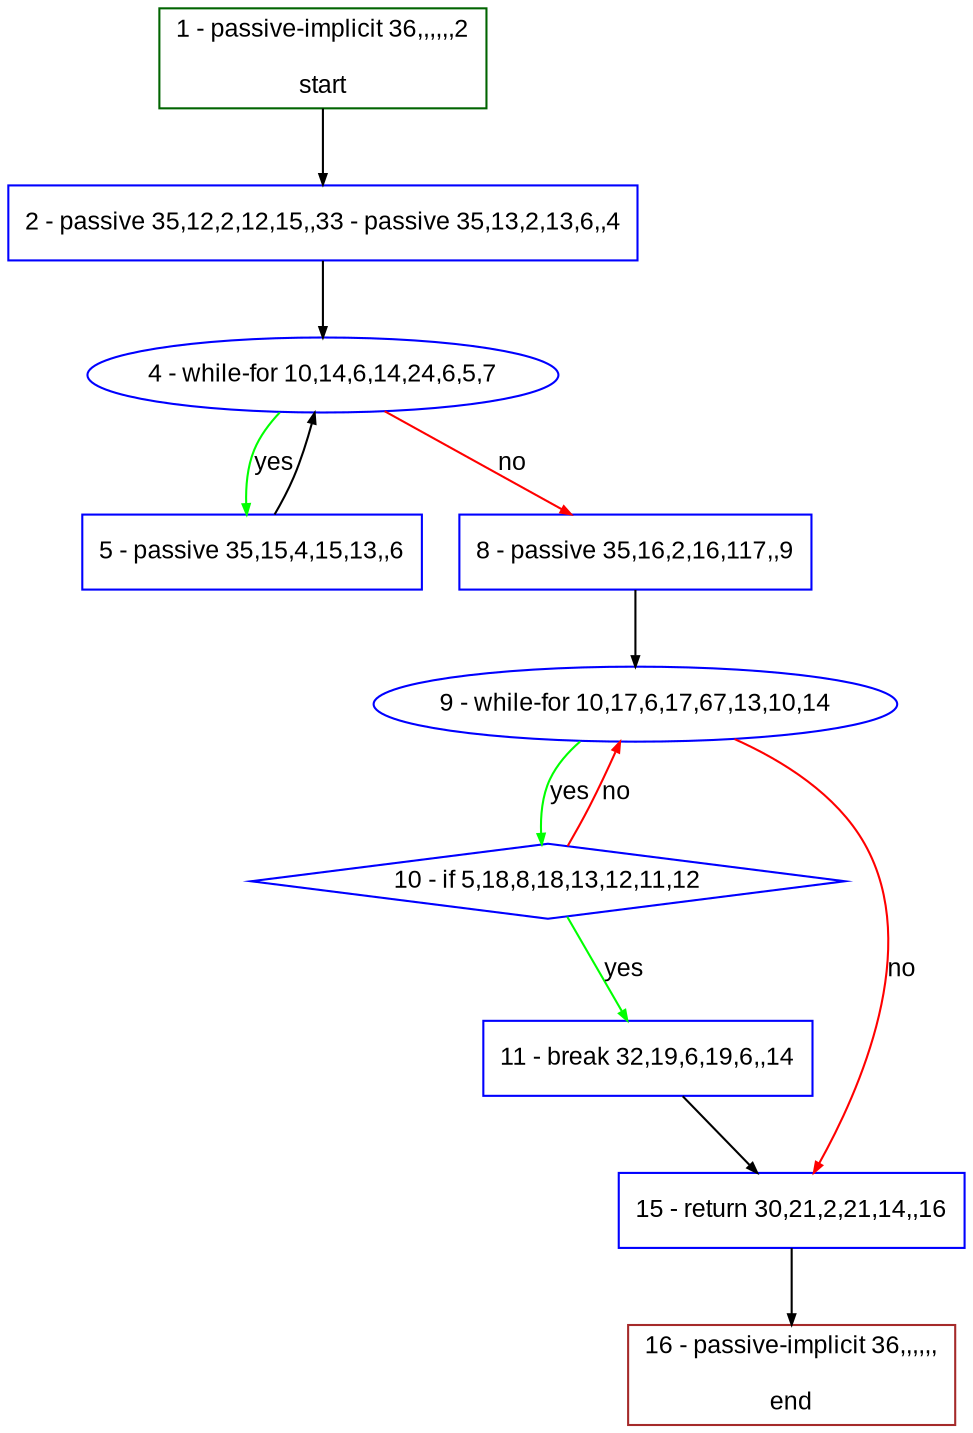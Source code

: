 digraph "" {
  graph [pack="true", label="", fontsize="12", packmode="clust", fontname="Arial", fillcolor="#FFFFCC", bgcolor="white", style="rounded,filled", compound="true"];
  node [node_initialized="no", label="", color="grey", fontsize="12", fillcolor="white", fontname="Arial", style="filled", shape="rectangle", compound="true", fixedsize="false"];
  edge [fontcolor="black", arrowhead="normal", arrowtail="none", arrowsize="0.5", ltail="", label="", color="black", fontsize="12", lhead="", fontname="Arial", dir="forward", compound="true"];
  __N1 [label="2 - passive 35,12,2,12,15,,33 - passive 35,13,2,13,6,,4", color="#0000ff", fillcolor="#ffffff", style="filled", shape="box"];
  __N2 [label="1 - passive-implicit 36,,,,,,2\n\nstart", color="#006400", fillcolor="#ffffff", style="filled", shape="box"];
  __N3 [label="4 - while-for 10,14,6,14,24,6,5,7", color="#0000ff", fillcolor="#ffffff", style="filled", shape="oval"];
  __N4 [label="5 - passive 35,15,4,15,13,,6", color="#0000ff", fillcolor="#ffffff", style="filled", shape="box"];
  __N5 [label="8 - passive 35,16,2,16,117,,9", color="#0000ff", fillcolor="#ffffff", style="filled", shape="box"];
  __N6 [label="9 - while-for 10,17,6,17,67,13,10,14", color="#0000ff", fillcolor="#ffffff", style="filled", shape="oval"];
  __N7 [label="10 - if 5,18,8,18,13,12,11,12", color="#0000ff", fillcolor="#ffffff", style="filled", shape="diamond"];
  __N8 [label="15 - return 30,21,2,21,14,,16", color="#0000ff", fillcolor="#ffffff", style="filled", shape="box"];
  __N9 [label="11 - break 32,19,6,19,6,,14", color="#0000ff", fillcolor="#ffffff", style="filled", shape="box"];
  __N10 [label="16 - passive-implicit 36,,,,,,\n\nend", color="#a52a2a", fillcolor="#ffffff", style="filled", shape="box"];
  __N2 -> __N1 [arrowhead="normal", arrowtail="none", color="#000000", label="", dir="forward"];
  __N1 -> __N3 [arrowhead="normal", arrowtail="none", color="#000000", label="", dir="forward"];
  __N3 -> __N4 [arrowhead="normal", arrowtail="none", color="#00ff00", label="yes", dir="forward"];
  __N4 -> __N3 [arrowhead="normal", arrowtail="none", color="#000000", label="", dir="forward"];
  __N3 -> __N5 [arrowhead="normal", arrowtail="none", color="#ff0000", label="no", dir="forward"];
  __N5 -> __N6 [arrowhead="normal", arrowtail="none", color="#000000", label="", dir="forward"];
  __N6 -> __N7 [arrowhead="normal", arrowtail="none", color="#00ff00", label="yes", dir="forward"];
  __N7 -> __N6 [arrowhead="normal", arrowtail="none", color="#ff0000", label="no", dir="forward"];
  __N6 -> __N8 [arrowhead="normal", arrowtail="none", color="#ff0000", label="no", dir="forward"];
  __N7 -> __N9 [arrowhead="normal", arrowtail="none", color="#00ff00", label="yes", dir="forward"];
  __N9 -> __N8 [arrowhead="normal", arrowtail="none", color="#000000", label="", dir="forward"];
  __N8 -> __N10 [arrowhead="normal", arrowtail="none", color="#000000", label="", dir="forward"];
}
